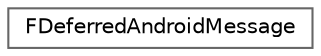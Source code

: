 digraph "Graphical Class Hierarchy"
{
 // INTERACTIVE_SVG=YES
 // LATEX_PDF_SIZE
  bgcolor="transparent";
  edge [fontname=Helvetica,fontsize=10,labelfontname=Helvetica,labelfontsize=10];
  node [fontname=Helvetica,fontsize=10,shape=box,height=0.2,width=0.4];
  rankdir="LR";
  Node0 [id="Node000000",label="FDeferredAndroidMessage",height=0.2,width=0.4,color="grey40", fillcolor="white", style="filled",URL="$d8/d94/structFDeferredAndroidMessage.html",tooltip=" "];
}
